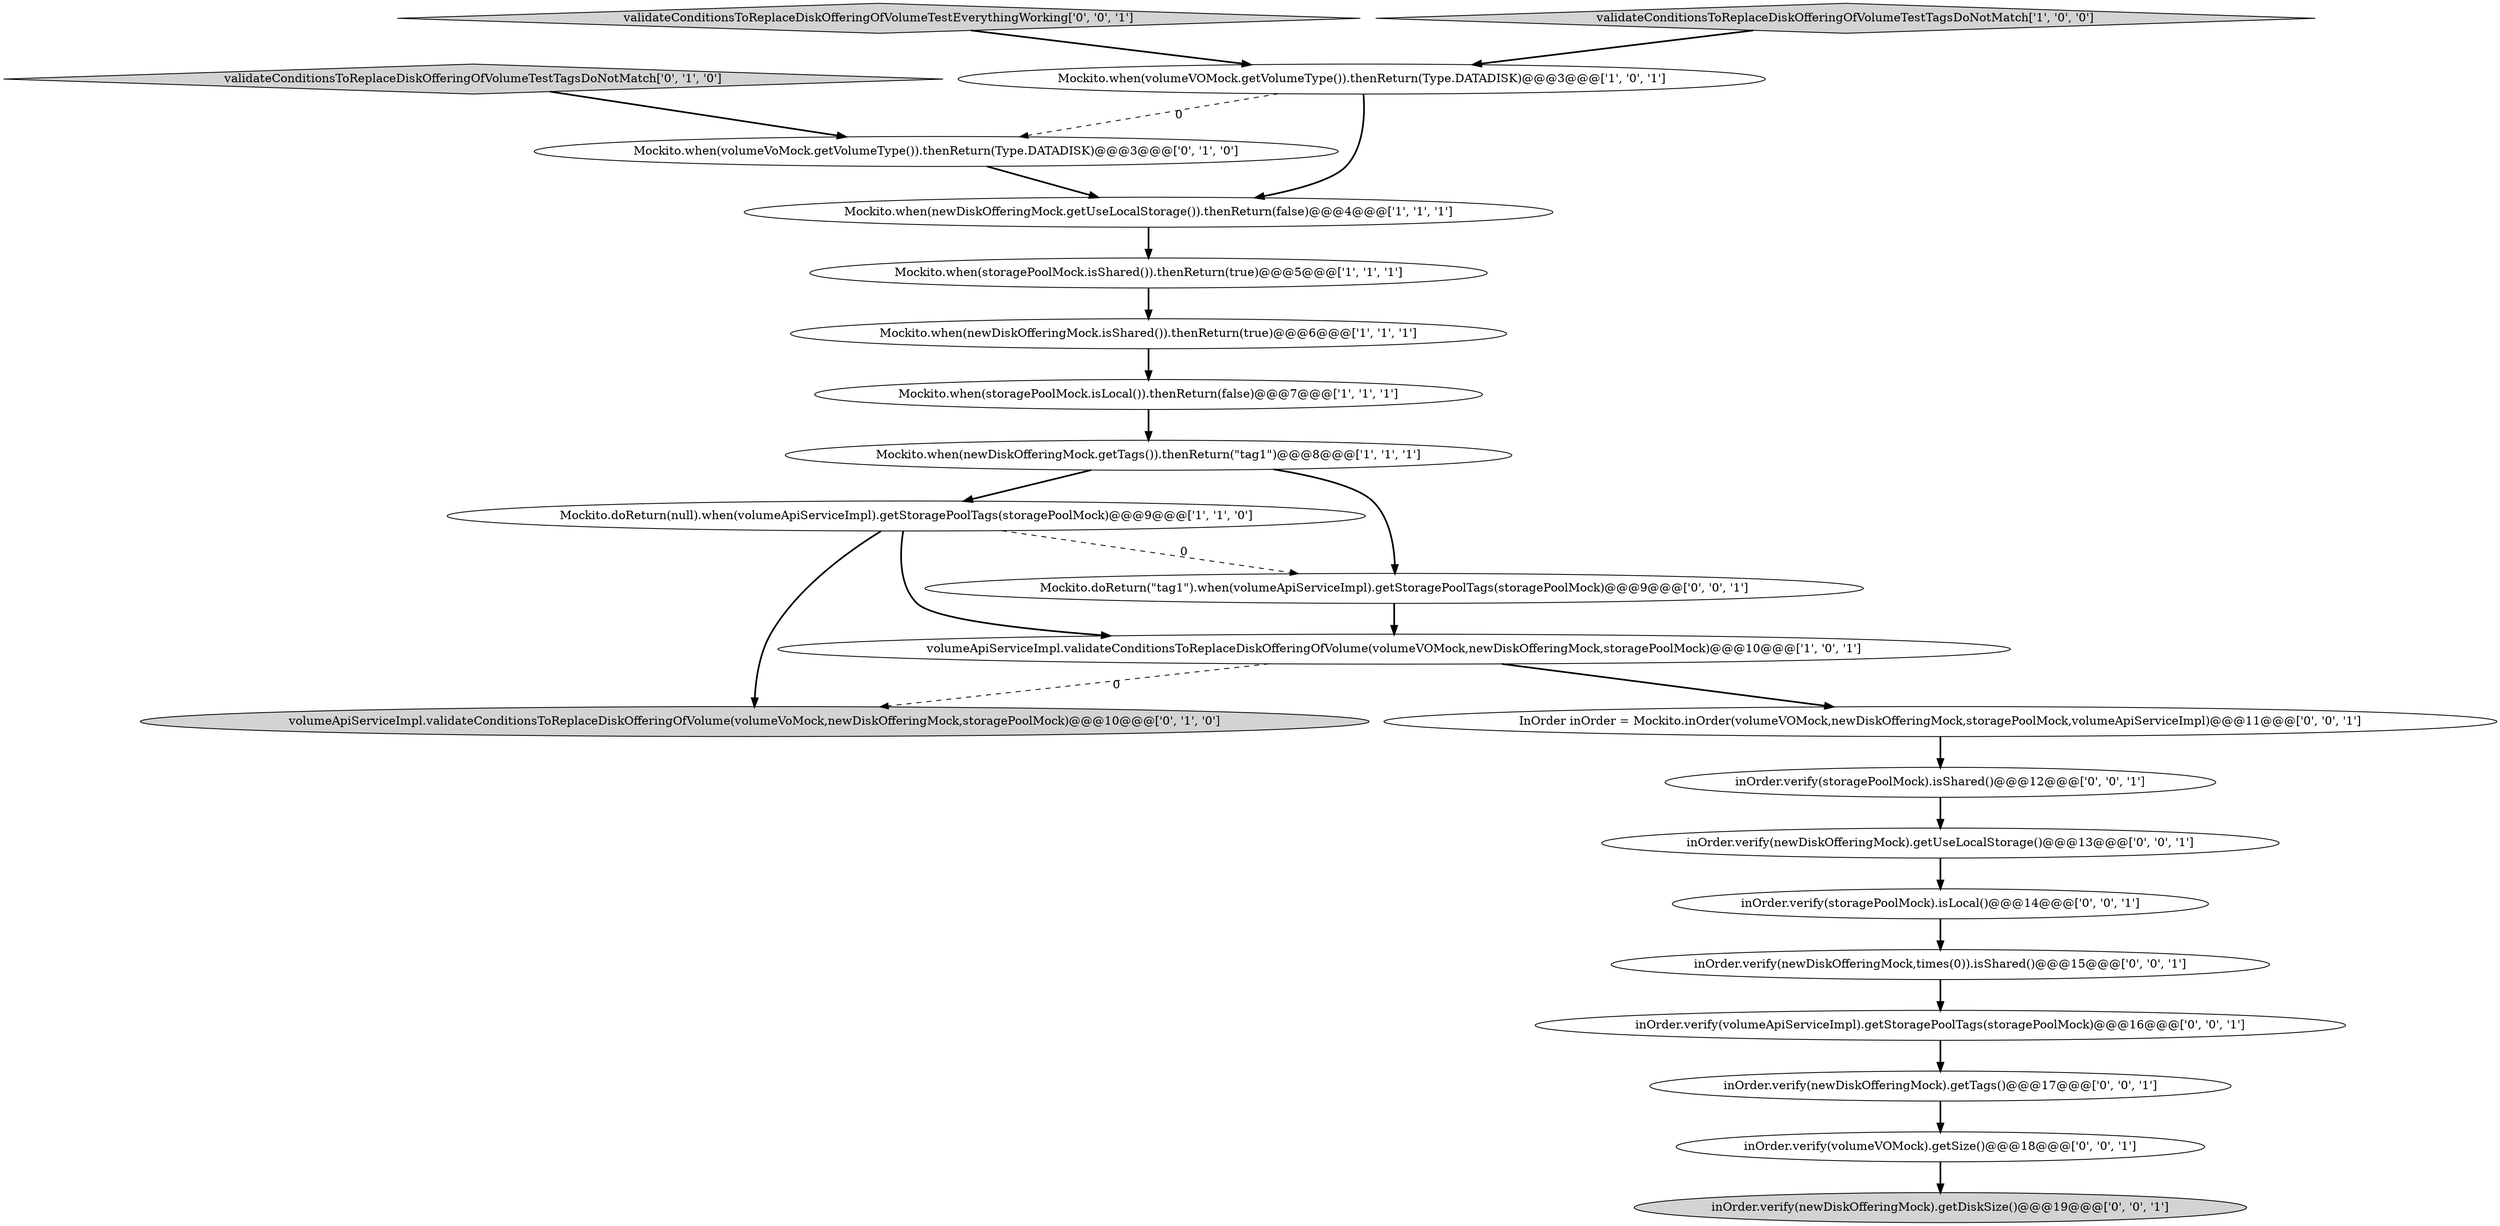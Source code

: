digraph {
4 [style = filled, label = "Mockito.doReturn(null).when(volumeApiServiceImpl).getStoragePoolTags(storagePoolMock)@@@9@@@['1', '1', '0']", fillcolor = white, shape = ellipse image = "AAA0AAABBB1BBB"];
13 [style = filled, label = "inOrder.verify(storagePoolMock).isShared()@@@12@@@['0', '0', '1']", fillcolor = white, shape = ellipse image = "AAA0AAABBB3BBB"];
14 [style = filled, label = "inOrder.verify(storagePoolMock).isLocal()@@@14@@@['0', '0', '1']", fillcolor = white, shape = ellipse image = "AAA0AAABBB3BBB"];
11 [style = filled, label = "validateConditionsToReplaceDiskOfferingOfVolumeTestTagsDoNotMatch['0', '1', '0']", fillcolor = lightgray, shape = diamond image = "AAA0AAABBB2BBB"];
18 [style = filled, label = "validateConditionsToReplaceDiskOfferingOfVolumeTestEverythingWorking['0', '0', '1']", fillcolor = lightgray, shape = diamond image = "AAA0AAABBB3BBB"];
19 [style = filled, label = "inOrder.verify(volumeVOMock).getSize()@@@18@@@['0', '0', '1']", fillcolor = white, shape = ellipse image = "AAA0AAABBB3BBB"];
2 [style = filled, label = "Mockito.when(newDiskOfferingMock.getUseLocalStorage()).thenReturn(false)@@@4@@@['1', '1', '1']", fillcolor = white, shape = ellipse image = "AAA0AAABBB1BBB"];
7 [style = filled, label = "Mockito.when(newDiskOfferingMock.getTags()).thenReturn(\"tag1\")@@@8@@@['1', '1', '1']", fillcolor = white, shape = ellipse image = "AAA0AAABBB1BBB"];
6 [style = filled, label = "Mockito.when(volumeVOMock.getVolumeType()).thenReturn(Type.DATADISK)@@@3@@@['1', '0', '1']", fillcolor = white, shape = ellipse image = "AAA0AAABBB1BBB"];
21 [style = filled, label = "inOrder.verify(volumeApiServiceImpl).getStoragePoolTags(storagePoolMock)@@@16@@@['0', '0', '1']", fillcolor = white, shape = ellipse image = "AAA0AAABBB3BBB"];
10 [style = filled, label = "Mockito.when(volumeVoMock.getVolumeType()).thenReturn(Type.DATADISK)@@@3@@@['0', '1', '0']", fillcolor = white, shape = ellipse image = "AAA1AAABBB2BBB"];
1 [style = filled, label = "Mockito.when(newDiskOfferingMock.isShared()).thenReturn(true)@@@6@@@['1', '1', '1']", fillcolor = white, shape = ellipse image = "AAA0AAABBB1BBB"];
9 [style = filled, label = "volumeApiServiceImpl.validateConditionsToReplaceDiskOfferingOfVolume(volumeVoMock,newDiskOfferingMock,storagePoolMock)@@@10@@@['0', '1', '0']", fillcolor = lightgray, shape = ellipse image = "AAA1AAABBB2BBB"];
12 [style = filled, label = "InOrder inOrder = Mockito.inOrder(volumeVOMock,newDiskOfferingMock,storagePoolMock,volumeApiServiceImpl)@@@11@@@['0', '0', '1']", fillcolor = white, shape = ellipse image = "AAA0AAABBB3BBB"];
5 [style = filled, label = "volumeApiServiceImpl.validateConditionsToReplaceDiskOfferingOfVolume(volumeVOMock,newDiskOfferingMock,storagePoolMock)@@@10@@@['1', '0', '1']", fillcolor = white, shape = ellipse image = "AAA0AAABBB1BBB"];
15 [style = filled, label = "inOrder.verify(newDiskOfferingMock).getUseLocalStorage()@@@13@@@['0', '0', '1']", fillcolor = white, shape = ellipse image = "AAA0AAABBB3BBB"];
20 [style = filled, label = "Mockito.doReturn(\"tag1\").when(volumeApiServiceImpl).getStoragePoolTags(storagePoolMock)@@@9@@@['0', '0', '1']", fillcolor = white, shape = ellipse image = "AAA0AAABBB3BBB"];
16 [style = filled, label = "inOrder.verify(newDiskOfferingMock,times(0)).isShared()@@@15@@@['0', '0', '1']", fillcolor = white, shape = ellipse image = "AAA0AAABBB3BBB"];
22 [style = filled, label = "inOrder.verify(newDiskOfferingMock).getDiskSize()@@@19@@@['0', '0', '1']", fillcolor = lightgray, shape = ellipse image = "AAA0AAABBB3BBB"];
0 [style = filled, label = "Mockito.when(storagePoolMock.isShared()).thenReturn(true)@@@5@@@['1', '1', '1']", fillcolor = white, shape = ellipse image = "AAA0AAABBB1BBB"];
17 [style = filled, label = "inOrder.verify(newDiskOfferingMock).getTags()@@@17@@@['0', '0', '1']", fillcolor = white, shape = ellipse image = "AAA0AAABBB3BBB"];
8 [style = filled, label = "Mockito.when(storagePoolMock.isLocal()).thenReturn(false)@@@7@@@['1', '1', '1']", fillcolor = white, shape = ellipse image = "AAA0AAABBB1BBB"];
3 [style = filled, label = "validateConditionsToReplaceDiskOfferingOfVolumeTestTagsDoNotMatch['1', '0', '0']", fillcolor = lightgray, shape = diamond image = "AAA0AAABBB1BBB"];
13->15 [style = bold, label=""];
10->2 [style = bold, label=""];
14->16 [style = bold, label=""];
17->19 [style = bold, label=""];
20->5 [style = bold, label=""];
4->5 [style = bold, label=""];
1->8 [style = bold, label=""];
21->17 [style = bold, label=""];
19->22 [style = bold, label=""];
7->20 [style = bold, label=""];
0->1 [style = bold, label=""];
5->9 [style = dashed, label="0"];
6->2 [style = bold, label=""];
12->13 [style = bold, label=""];
3->6 [style = bold, label=""];
16->21 [style = bold, label=""];
11->10 [style = bold, label=""];
15->14 [style = bold, label=""];
7->4 [style = bold, label=""];
4->9 [style = bold, label=""];
8->7 [style = bold, label=""];
5->12 [style = bold, label=""];
2->0 [style = bold, label=""];
4->20 [style = dashed, label="0"];
6->10 [style = dashed, label="0"];
18->6 [style = bold, label=""];
}
